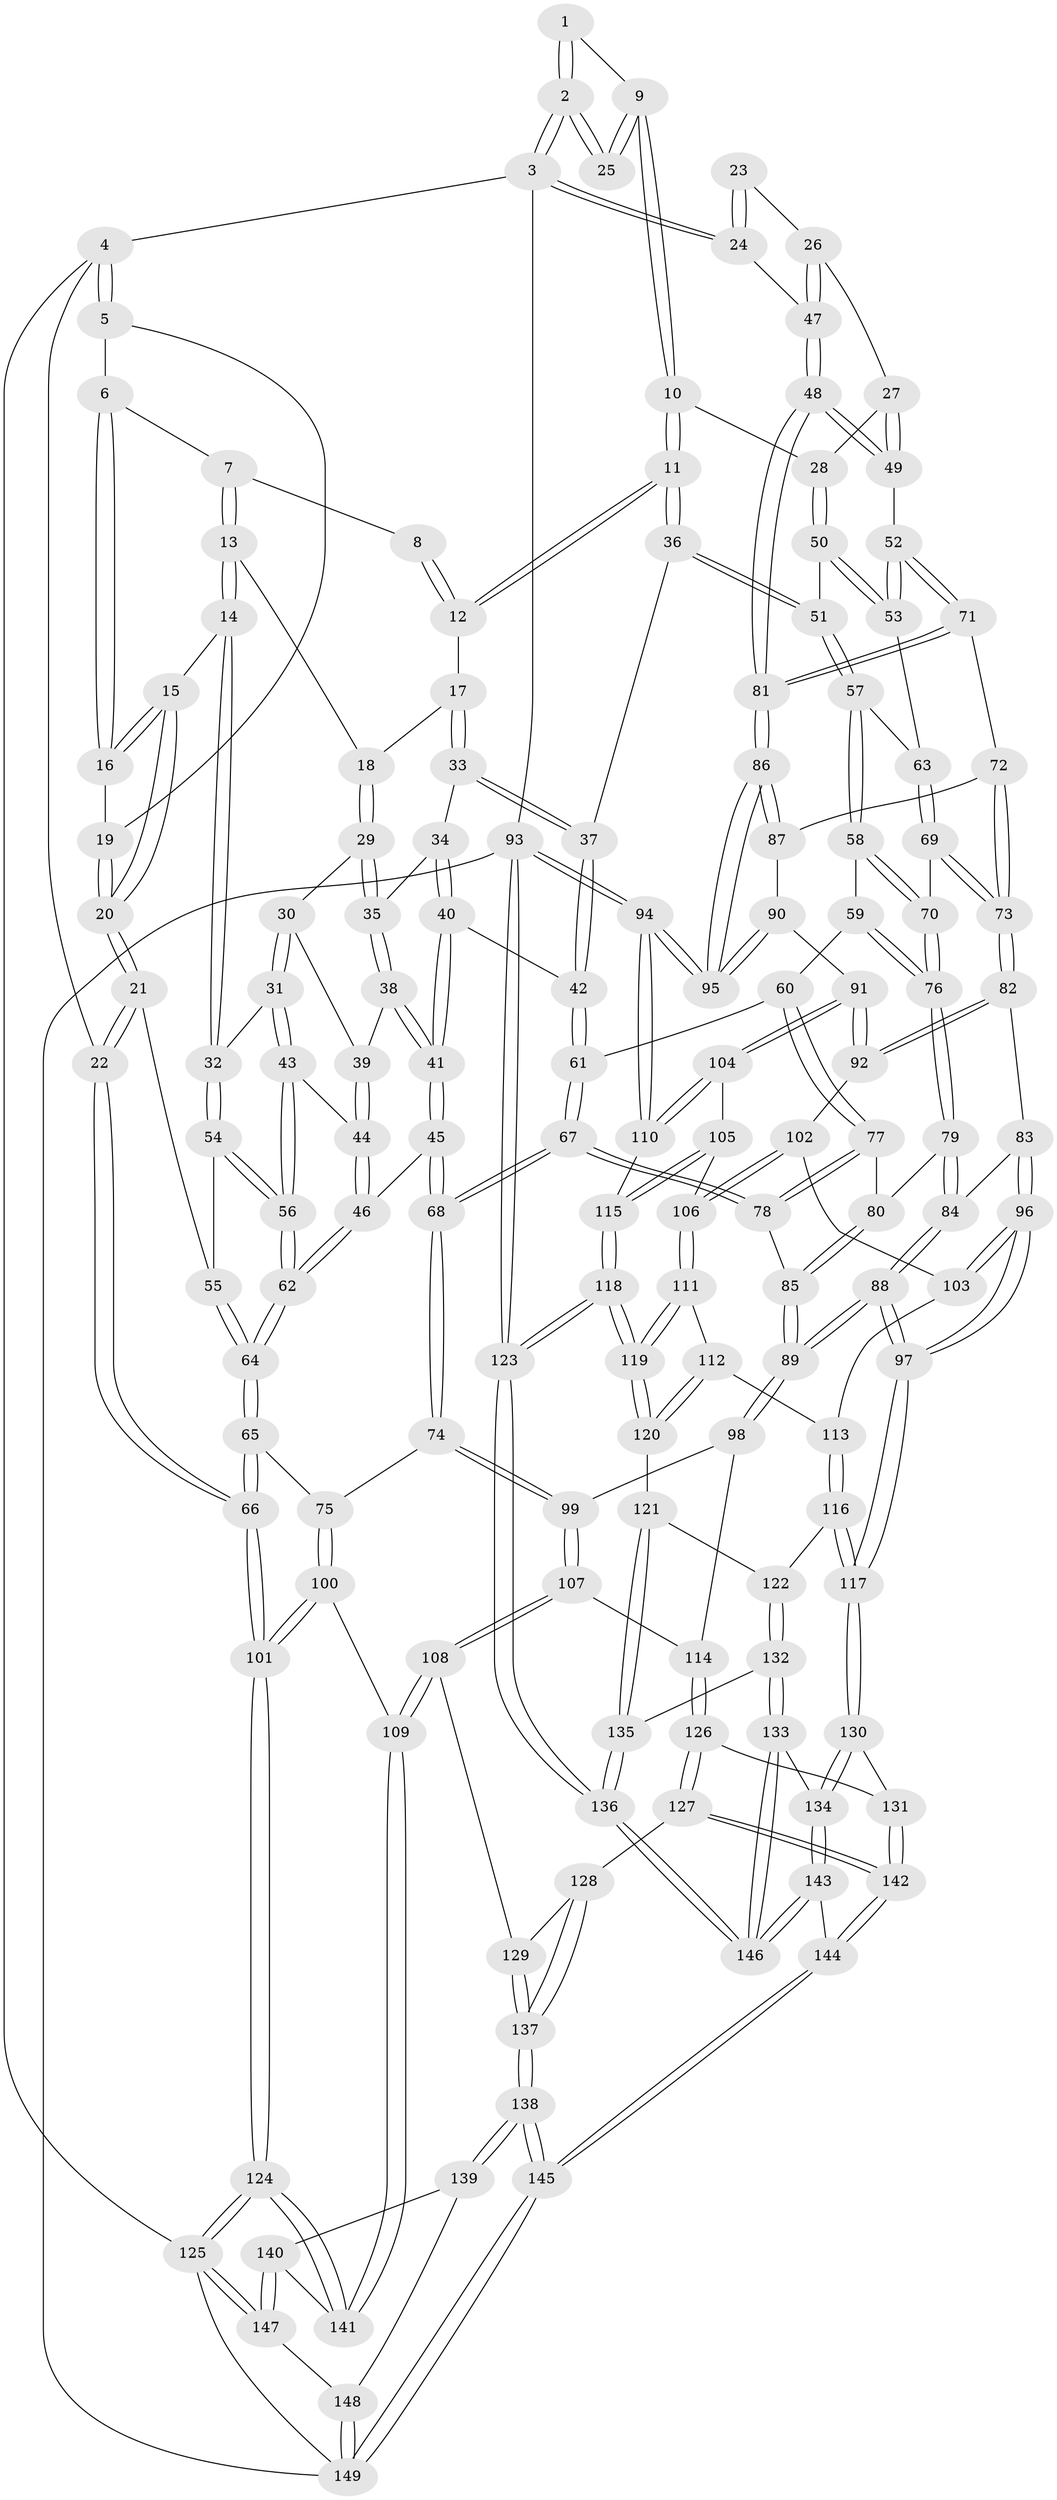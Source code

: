 // coarse degree distribution, {2: 0.023529411764705882, 5: 0.29411764705882354, 4: 0.4470588235294118, 3: 0.17647058823529413, 6: 0.058823529411764705}
// Generated by graph-tools (version 1.1) at 2025/52/02/27/25 19:52:43]
// undirected, 149 vertices, 369 edges
graph export_dot {
graph [start="1"]
  node [color=gray90,style=filled];
  1 [pos="+0.7327894965946485+0"];
  2 [pos="+1+0"];
  3 [pos="+1+0"];
  4 [pos="+0+0"];
  5 [pos="+0+0"];
  6 [pos="+0.16759961770096077+0"];
  7 [pos="+0.2323108094059737+0"];
  8 [pos="+0.6663438466884893+0"];
  9 [pos="+0.8196842944950639+0.011022407398080853"];
  10 [pos="+0.7973193044106499+0.13148980600779156"];
  11 [pos="+0.6383145918950184+0.18755256504467216"];
  12 [pos="+0.582279199967113+0.05606708937458824"];
  13 [pos="+0.26975766879429486+0"];
  14 [pos="+0.166368170293984+0.1909842740948977"];
  15 [pos="+0.1546957949189273+0.18604683537009528"];
  16 [pos="+0.1487584337864069+0.1721551998036869"];
  17 [pos="+0.4834162666662771+0.1120965563864947"];
  18 [pos="+0.328895902668965+0.05033283124360882"];
  19 [pos="+0.05371219869413771+0.0477000489179459"];
  20 [pos="+0.04522567628645+0.20534866725281836"];
  21 [pos="+0+0.24519932985210222"];
  22 [pos="+0+0.2755005232827786"];
  23 [pos="+0.9469130517756206+0.08328863824256864"];
  24 [pos="+1+0.22067539164848488"];
  25 [pos="+0.9333532393804598+0.07236031548395297"];
  26 [pos="+0.9021101818900212+0.20236305510108343"];
  27 [pos="+0.894804811741541+0.20377955449605775"];
  28 [pos="+0.8165064369794583+0.17763433200072218"];
  29 [pos="+0.3192102785565356+0.10874913734194364"];
  30 [pos="+0.3064337542775998+0.1216246406894618"];
  31 [pos="+0.1935713917783768+0.20464260415273802"];
  32 [pos="+0.16675297554972665+0.19131176477324147"];
  33 [pos="+0.47525830804496383+0.16670270856413974"];
  34 [pos="+0.38226520904507577+0.16867103190032678"];
  35 [pos="+0.3323079841033454+0.13292172406675795"];
  36 [pos="+0.6339994214980892+0.20797098796053082"];
  37 [pos="+0.48020124017771615+0.23878549352422299"];
  38 [pos="+0.3422888826344137+0.20555074335949686"];
  39 [pos="+0.29153808552995364+0.2199875638794173"];
  40 [pos="+0.43684372215514183+0.26770876229824075"];
  41 [pos="+0.36915305776335855+0.3019831702588159"];
  42 [pos="+0.4667141054820917+0.26012625660023897"];
  43 [pos="+0.19816971787918491+0.21407242258993042"];
  44 [pos="+0.2699761007762644+0.26799722803073583"];
  45 [pos="+0.35536087995872845+0.3169267940237549"];
  46 [pos="+0.2854450186558037+0.28788521792564153"];
  47 [pos="+1+0.27010591484949265"];
  48 [pos="+1+0.2786264467909166"];
  49 [pos="+0.8916925338004041+0.304961038735936"];
  50 [pos="+0.8015295428983112+0.22613736416235208"];
  51 [pos="+0.6456002036458921+0.2404040138952071"];
  52 [pos="+0.8338625627493289+0.3448989328997449"];
  53 [pos="+0.7988391744924753+0.3054189227727842"];
  54 [pos="+0.11633470702154891+0.2762371368711274"];
  55 [pos="+0+0.24648955512119758"];
  56 [pos="+0.15366855845618513+0.36707800909020005"];
  57 [pos="+0.6510109689515802+0.27709437127001835"];
  58 [pos="+0.6057415363588049+0.34140986064678236"];
  59 [pos="+0.5725866107449782+0.35481903615774174"];
  60 [pos="+0.5536939668519025+0.35596253161196956"];
  61 [pos="+0.5022218002555885+0.30747623263505125"];
  62 [pos="+0.15345272933001577+0.3796186456408258"];
  63 [pos="+0.7136882153710166+0.30786859620763407"];
  64 [pos="+0.14442021157058524+0.40322008769078593"];
  65 [pos="+0.14395221290448376+0.4216985649906258"];
  66 [pos="+0+0.5075755918847645"];
  67 [pos="+0.3818523132744705+0.4820699520980911"];
  68 [pos="+0.35374035215058386+0.482495834139863"];
  69 [pos="+0.708965246828143+0.42156809358520175"];
  70 [pos="+0.6769052383681566+0.41963262154155795"];
  71 [pos="+0.8402770631902686+0.422879250132057"];
  72 [pos="+0.8347626250330075+0.4403735804388076"];
  73 [pos="+0.7912833360722668+0.4687347316044221"];
  74 [pos="+0.3146557999292067+0.5140844227442568"];
  75 [pos="+0.2228036160702159+0.4931877848259095"];
  76 [pos="+0.611636105722861+0.48315195826697926"];
  77 [pos="+0.548367978531407+0.36363225824235573"];
  78 [pos="+0.4063020392816439+0.4835898656626829"];
  79 [pos="+0.6073817162739719+0.4934460369092931"];
  80 [pos="+0.5533567499471479+0.49346401765848463"];
  81 [pos="+1+0.2946100553743541"];
  82 [pos="+0.7643963075914796+0.5332511799816398"];
  83 [pos="+0.7143199631729844+0.5403644955497205"];
  84 [pos="+0.6339885830689274+0.530783931872487"];
  85 [pos="+0.48383707150548416+0.5163602184323699"];
  86 [pos="+1+0.4457050475800115"];
  87 [pos="+0.9217242827492238+0.502266736787884"];
  88 [pos="+0.5670572950382745+0.6856635723869648"];
  89 [pos="+0.566879300288828+0.6855099092638754"];
  90 [pos="+0.9229633114556761+0.5980214823933692"];
  91 [pos="+0.9195682927177632+0.6151301575030658"];
  92 [pos="+0.7766836932345337+0.5724708805493061"];
  93 [pos="+1+1"];
  94 [pos="+1+0.7233718210619688"];
  95 [pos="+1+0.45203798475355883"];
  96 [pos="+0.6415762780826649+0.6633103583425979"];
  97 [pos="+0.5746869299261036+0.7004802534586014"];
  98 [pos="+0.44231628428340125+0.6563941132000765"];
  99 [pos="+0.316232416694973+0.5302168785146175"];
  100 [pos="+0.10396649356664668+0.6234197372470088"];
  101 [pos="+0+0.5952100332989485"];
  102 [pos="+0.7733207541249844+0.5943293313693778"];
  103 [pos="+0.7543235614415642+0.6347036942998697"];
  104 [pos="+0.9212772434623134+0.6199413716731659"];
  105 [pos="+0.9099725427107508+0.6420137718700516"];
  106 [pos="+0.8585856405555092+0.6829478170412747"];
  107 [pos="+0.29670580247003364+0.6281637757044373"];
  108 [pos="+0.20696583840412988+0.7394091380637636"];
  109 [pos="+0.17291999194050925+0.7400129989592242"];
  110 [pos="+1+0.6663891945423429"];
  111 [pos="+0.8570245452522395+0.6863337829169944"];
  112 [pos="+0.7812820726594436+0.6991410117332996"];
  113 [pos="+0.7616645597685524+0.6750624740487555"];
  114 [pos="+0.37811576182650386+0.7358643531578785"];
  115 [pos="+0.9309988072442468+0.7065769714006175"];
  116 [pos="+0.683202914074542+0.7386500881554003"];
  117 [pos="+0.5760612894920695+0.7159977855428772"];
  118 [pos="+0.9377314783613061+0.8528777945308231"];
  119 [pos="+0.8701047676504977+0.7744751465253015"];
  120 [pos="+0.7815185615168382+0.7515014654764489"];
  121 [pos="+0.7522651991623983+0.7735312201214605"];
  122 [pos="+0.715739939783218+0.7611056888693634"];
  123 [pos="+1+1"];
  124 [pos="+0+0.7089680601738141"];
  125 [pos="+0+0.7752369461721231"];
  126 [pos="+0.3809213644978483+0.7496697591012167"];
  127 [pos="+0.3560031775111539+0.7980976528364451"];
  128 [pos="+0.33458980500744284+0.7966277574900327"];
  129 [pos="+0.2097514826534388+0.7423666220400762"];
  130 [pos="+0.5749638580996652+0.718993358614618"];
  131 [pos="+0.5225865901627808+0.7540657930288123"];
  132 [pos="+0.6914334535289931+0.8310405095658868"];
  133 [pos="+0.6643458999724966+0.8425852829608176"];
  134 [pos="+0.5947831935200375+0.7797720018126093"];
  135 [pos="+0.760897239336946+0.8341032643138595"];
  136 [pos="+1+1"];
  137 [pos="+0.2468691722740285+0.8837158352954533"];
  138 [pos="+0.23786404712476655+0.9773691528602825"];
  139 [pos="+0.1132132173746877+0.8814659425752617"];
  140 [pos="+0.11016877085309014+0.8752571573023336"];
  141 [pos="+0.1434027319875169+0.7656253342650196"];
  142 [pos="+0.4204840533573842+0.9296785049912797"];
  143 [pos="+0.5216116645730289+1"];
  144 [pos="+0.4253143848772205+1"];
  145 [pos="+0.3439040511030857+1"];
  146 [pos="+0.7272133784640062+1"];
  147 [pos="+0+0.8426724812385715"];
  148 [pos="+0.05382602789827787+0.9661260258455432"];
  149 [pos="+0+1"];
  1 -- 2;
  1 -- 2;
  1 -- 9;
  2 -- 3;
  2 -- 3;
  2 -- 25;
  2 -- 25;
  3 -- 4;
  3 -- 24;
  3 -- 24;
  3 -- 93;
  4 -- 5;
  4 -- 5;
  4 -- 22;
  4 -- 125;
  5 -- 6;
  5 -- 19;
  6 -- 7;
  6 -- 16;
  6 -- 16;
  7 -- 8;
  7 -- 13;
  7 -- 13;
  8 -- 12;
  8 -- 12;
  9 -- 10;
  9 -- 10;
  9 -- 25;
  9 -- 25;
  10 -- 11;
  10 -- 11;
  10 -- 28;
  11 -- 12;
  11 -- 12;
  11 -- 36;
  11 -- 36;
  12 -- 17;
  13 -- 14;
  13 -- 14;
  13 -- 18;
  14 -- 15;
  14 -- 32;
  14 -- 32;
  15 -- 16;
  15 -- 16;
  15 -- 20;
  15 -- 20;
  16 -- 19;
  17 -- 18;
  17 -- 33;
  17 -- 33;
  18 -- 29;
  18 -- 29;
  19 -- 20;
  19 -- 20;
  20 -- 21;
  20 -- 21;
  21 -- 22;
  21 -- 22;
  21 -- 55;
  22 -- 66;
  22 -- 66;
  23 -- 24;
  23 -- 24;
  23 -- 26;
  24 -- 47;
  26 -- 27;
  26 -- 47;
  26 -- 47;
  27 -- 28;
  27 -- 49;
  27 -- 49;
  28 -- 50;
  28 -- 50;
  29 -- 30;
  29 -- 35;
  29 -- 35;
  30 -- 31;
  30 -- 31;
  30 -- 39;
  31 -- 32;
  31 -- 43;
  31 -- 43;
  32 -- 54;
  32 -- 54;
  33 -- 34;
  33 -- 37;
  33 -- 37;
  34 -- 35;
  34 -- 40;
  34 -- 40;
  35 -- 38;
  35 -- 38;
  36 -- 37;
  36 -- 51;
  36 -- 51;
  37 -- 42;
  37 -- 42;
  38 -- 39;
  38 -- 41;
  38 -- 41;
  39 -- 44;
  39 -- 44;
  40 -- 41;
  40 -- 41;
  40 -- 42;
  41 -- 45;
  41 -- 45;
  42 -- 61;
  42 -- 61;
  43 -- 44;
  43 -- 56;
  43 -- 56;
  44 -- 46;
  44 -- 46;
  45 -- 46;
  45 -- 68;
  45 -- 68;
  46 -- 62;
  46 -- 62;
  47 -- 48;
  47 -- 48;
  48 -- 49;
  48 -- 49;
  48 -- 81;
  48 -- 81;
  49 -- 52;
  50 -- 51;
  50 -- 53;
  50 -- 53;
  51 -- 57;
  51 -- 57;
  52 -- 53;
  52 -- 53;
  52 -- 71;
  52 -- 71;
  53 -- 63;
  54 -- 55;
  54 -- 56;
  54 -- 56;
  55 -- 64;
  55 -- 64;
  56 -- 62;
  56 -- 62;
  57 -- 58;
  57 -- 58;
  57 -- 63;
  58 -- 59;
  58 -- 70;
  58 -- 70;
  59 -- 60;
  59 -- 76;
  59 -- 76;
  60 -- 61;
  60 -- 77;
  60 -- 77;
  61 -- 67;
  61 -- 67;
  62 -- 64;
  62 -- 64;
  63 -- 69;
  63 -- 69;
  64 -- 65;
  64 -- 65;
  65 -- 66;
  65 -- 66;
  65 -- 75;
  66 -- 101;
  66 -- 101;
  67 -- 68;
  67 -- 68;
  67 -- 78;
  67 -- 78;
  68 -- 74;
  68 -- 74;
  69 -- 70;
  69 -- 73;
  69 -- 73;
  70 -- 76;
  70 -- 76;
  71 -- 72;
  71 -- 81;
  71 -- 81;
  72 -- 73;
  72 -- 73;
  72 -- 87;
  73 -- 82;
  73 -- 82;
  74 -- 75;
  74 -- 99;
  74 -- 99;
  75 -- 100;
  75 -- 100;
  76 -- 79;
  76 -- 79;
  77 -- 78;
  77 -- 78;
  77 -- 80;
  78 -- 85;
  79 -- 80;
  79 -- 84;
  79 -- 84;
  80 -- 85;
  80 -- 85;
  81 -- 86;
  81 -- 86;
  82 -- 83;
  82 -- 92;
  82 -- 92;
  83 -- 84;
  83 -- 96;
  83 -- 96;
  84 -- 88;
  84 -- 88;
  85 -- 89;
  85 -- 89;
  86 -- 87;
  86 -- 87;
  86 -- 95;
  86 -- 95;
  87 -- 90;
  88 -- 89;
  88 -- 89;
  88 -- 97;
  88 -- 97;
  89 -- 98;
  89 -- 98;
  90 -- 91;
  90 -- 95;
  90 -- 95;
  91 -- 92;
  91 -- 92;
  91 -- 104;
  91 -- 104;
  92 -- 102;
  93 -- 94;
  93 -- 94;
  93 -- 123;
  93 -- 123;
  93 -- 149;
  94 -- 95;
  94 -- 95;
  94 -- 110;
  94 -- 110;
  96 -- 97;
  96 -- 97;
  96 -- 103;
  96 -- 103;
  97 -- 117;
  97 -- 117;
  98 -- 99;
  98 -- 114;
  99 -- 107;
  99 -- 107;
  100 -- 101;
  100 -- 101;
  100 -- 109;
  101 -- 124;
  101 -- 124;
  102 -- 103;
  102 -- 106;
  102 -- 106;
  103 -- 113;
  104 -- 105;
  104 -- 110;
  104 -- 110;
  105 -- 106;
  105 -- 115;
  105 -- 115;
  106 -- 111;
  106 -- 111;
  107 -- 108;
  107 -- 108;
  107 -- 114;
  108 -- 109;
  108 -- 109;
  108 -- 129;
  109 -- 141;
  109 -- 141;
  110 -- 115;
  111 -- 112;
  111 -- 119;
  111 -- 119;
  112 -- 113;
  112 -- 120;
  112 -- 120;
  113 -- 116;
  113 -- 116;
  114 -- 126;
  114 -- 126;
  115 -- 118;
  115 -- 118;
  116 -- 117;
  116 -- 117;
  116 -- 122;
  117 -- 130;
  117 -- 130;
  118 -- 119;
  118 -- 119;
  118 -- 123;
  118 -- 123;
  119 -- 120;
  119 -- 120;
  120 -- 121;
  121 -- 122;
  121 -- 135;
  121 -- 135;
  122 -- 132;
  122 -- 132;
  123 -- 136;
  123 -- 136;
  124 -- 125;
  124 -- 125;
  124 -- 141;
  124 -- 141;
  125 -- 147;
  125 -- 147;
  125 -- 149;
  126 -- 127;
  126 -- 127;
  126 -- 131;
  127 -- 128;
  127 -- 142;
  127 -- 142;
  128 -- 129;
  128 -- 137;
  128 -- 137;
  129 -- 137;
  129 -- 137;
  130 -- 131;
  130 -- 134;
  130 -- 134;
  131 -- 142;
  131 -- 142;
  132 -- 133;
  132 -- 133;
  132 -- 135;
  133 -- 134;
  133 -- 146;
  133 -- 146;
  134 -- 143;
  134 -- 143;
  135 -- 136;
  135 -- 136;
  136 -- 146;
  136 -- 146;
  137 -- 138;
  137 -- 138;
  138 -- 139;
  138 -- 139;
  138 -- 145;
  138 -- 145;
  139 -- 140;
  139 -- 148;
  140 -- 141;
  140 -- 147;
  140 -- 147;
  142 -- 144;
  142 -- 144;
  143 -- 144;
  143 -- 146;
  143 -- 146;
  144 -- 145;
  144 -- 145;
  145 -- 149;
  145 -- 149;
  147 -- 148;
  148 -- 149;
  148 -- 149;
}
